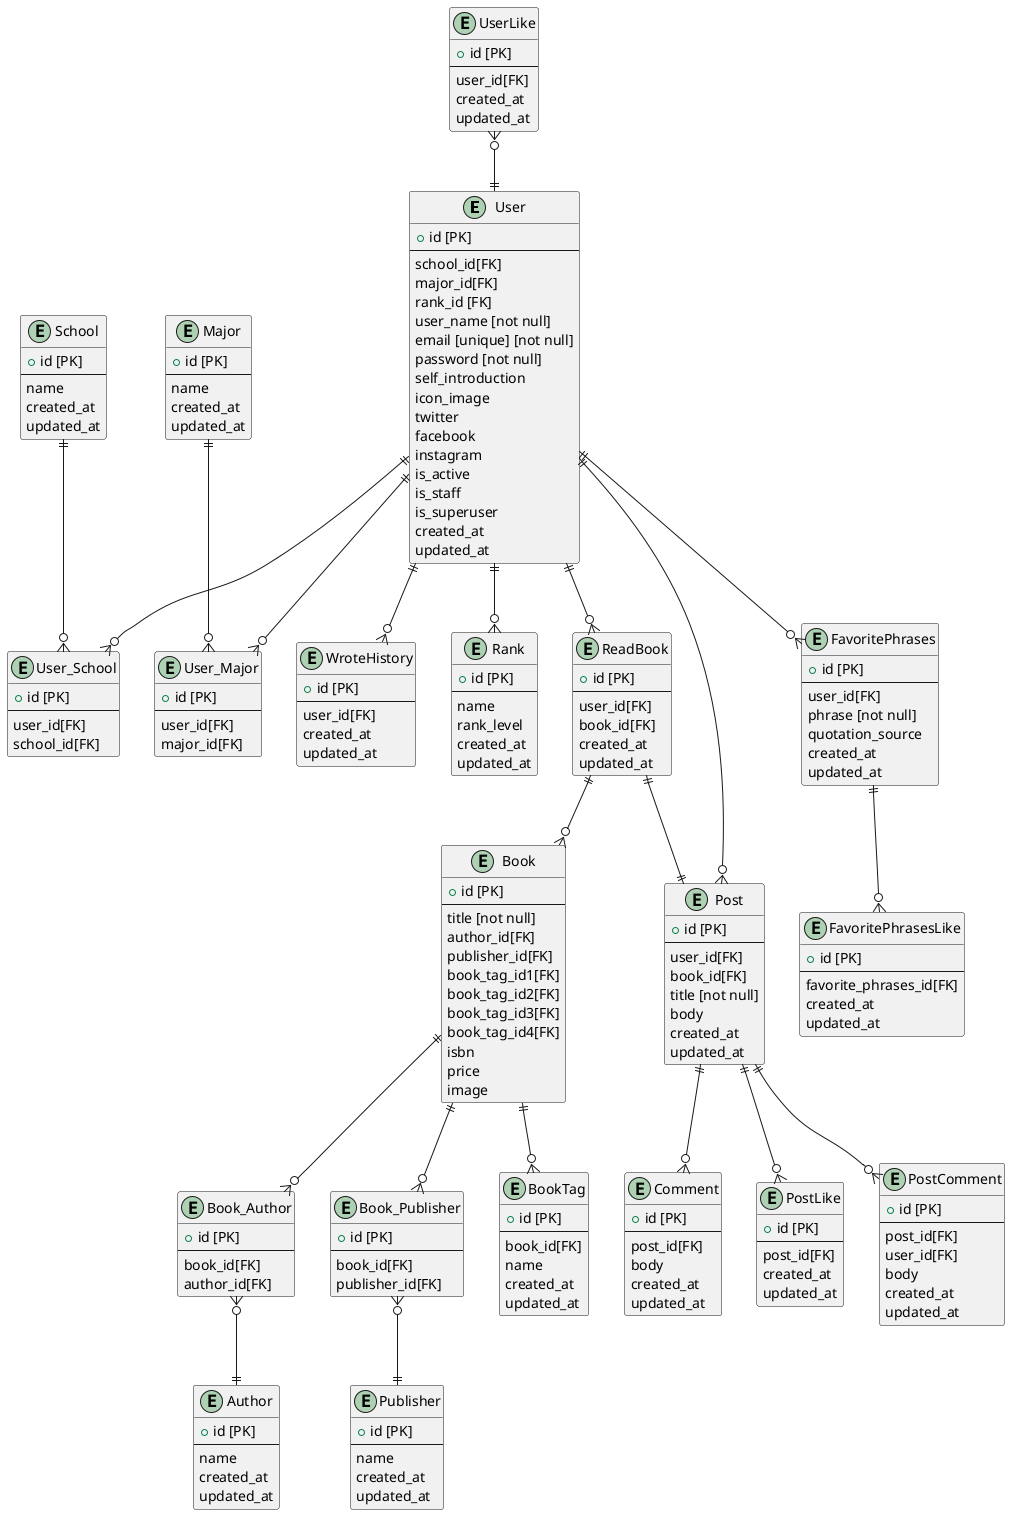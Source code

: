 ```uml
@startuml

' ================= # User =================
entity User{
    +id [PK]
    --
    school_id[FK]
    major_id[FK]
    rank_id [FK]
    user_name [not null]
    email [unique] [not null]
    password [not null]
    self_introduction
    icon_image
    twitter
    facebook
    instagram
    is_active
    is_staff
    is_superuser
    created_at
    updated_at
}

' ----------------- ### Userの基本情報 -----------------
entity School {
    +id [PK]
    --
    name
    created_at
    updated_at
}

entity User_School{
    +id [PK]
    --
    user_id[FK]
    school_id[FK]
}

entity Major {
    +id [PK]
    --
    name
    created_at
    updated_at
}

entity User_Major{
    +id [PK]
    --
    user_id[FK]
    major_id[FK]
}

' ----------------- ### User関係の機能を実装するための -----------------

' お気に入りのフレーズ機能実装のためのテーブル
entity FavoritePhrases{
    +id [PK]
    --
    user_id[FK]
    phrase [not null]
    quotation_source
    created_at
    updated_at
}

' カレンダーヒートマップ機能実装のためのテーブル
entity WroteHistory{
    +id [PK]
    --
    user_id[FK]
    created_at
    updated_at
}

' コメント機能実装のためのテーブル
entity Comment{
    +id [PK]
    --
    post_id[FK]
    body
    created_at
    updated_at
}

' いいね機能実装のためのテーブル
entity UserLike{
    +id [PK]
    --
    user_id[FK]
    created_at
    updated_at
}

' 可視化時にゲーム性を持たせる機能を実装するためのテーブル
entity Rank {
    +id [PK]
    --
    name
    ' NOTE:順位（ランクの高さなど表すためのもの）
    ' HACK:もっといい名前があるはず
    rank_level
    created_at
    updated_at
}


' ======================= # ReadBook👇 =======================

entity ReadBook {
    +id [PK]
    --
    user_id[FK]
    book_id[FK]
    created_at
    updated_at
}



' ======================= # Book =======================
entity Book {
    +id [PK]
    --
    title [not null]
    author_id[FK]
    publisher_id[FK]
    book_tag_id1[FK]
    book_tag_id2[FK]
    book_tag_id3[FK]
    book_tag_id4[FK]
    isbn
    price
    image
}

' ----------------- ### Book関係の基本情報 -----------------
entity Book_Author{
    +id [PK]
    --
    book_id[FK]
    author_id[FK]
}

entity Author{
    +id [PK]
    --
    name
    created_at
    updated_at
}

entity Book_Publisher{
    +id [PK]
    --
    book_id[FK]
    publisher_id[FK]
}

entity Publisher{
    +id [PK]
    --
    name
    created_at
    updated_at
}

' ----------------- ### Book関係の機能を実装するための -----------------
' タグ検索機能実装のためのテーブル
entity BookTag{
    +id [PK]
    --
    book_id[FK]
    name
    created_at
    updated_at
}

' ======================= # Post =======================
entity Post{
    +id [PK]
    --
    user_id[FK]
    book_id[FK]
    title [not null]
    body
    created_at
    updated_at
}

'----------------- ### Post関係の機能を実装するための -----------------
entity PostLike{
    +id [PK]
    --
    post_id[FK]
    created_at
    updated_at
}

entity PostComment {
    +id [PK]
    --
    post_id[FK]
    user_id[FK]
    body
    created_at
    updated_at
}

' ======================= # その他 =======================
entity FavoritePhrasesLike{
    +id [PK]
    --
    favorite_phrases_id[FK]
    created_at
    updated_at
}

' ======================= # リレーションの定義👇 =======================

' ----------------- ### User中心に考えたのリレーション -----------------
User ||--o{ ReadBook
User ||--o{ Post
User ||--o{ WroteHistory
User ||--o{ FavoritePhrases
FavoritePhrases ||--o{ FavoritePhrasesLike
User ||--o{ Rank
User ||--o{ User_School
School ||--o{ User_School
User ||--o{ User_Major
Major ||--o{ User_Major
UserLike }o--|| User

' ----------------- ### ReadBook中心に考えたのリレーション -----------------
ReadBook ||--|| Post
ReadBook ||--o{ Book
Book ||--o{ BookTag
Book ||--o{ Book_Author
Book_Author }o--|| Author
Book ||--o{ Book_Publisher
Book_Publisher }o--|| Publisher

' ----------------- ### Post中心に考えたのリレーション -----------------
Post ||--o{ Comment
Post ||--o{ PostLike
Post ||--o{ PostComment


@enduml
```